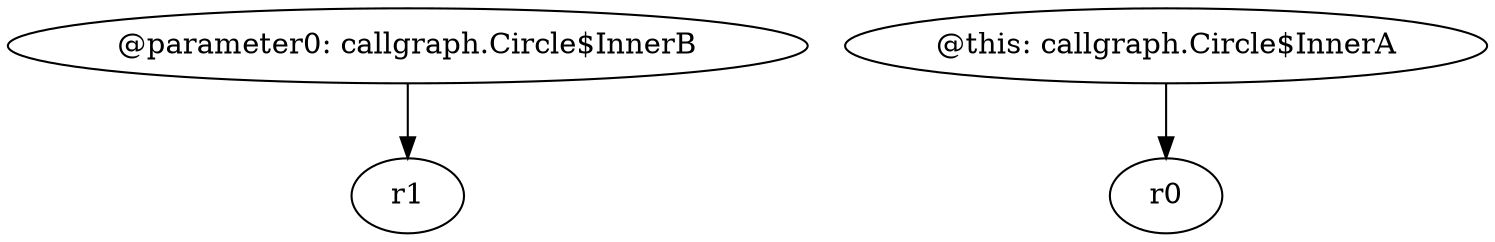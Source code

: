digraph g {
0[label="@parameter0: callgraph.Circle$InnerB"]
1[label="r1"]
0->1[label=""]
2[label="@this: callgraph.Circle$InnerA"]
3[label="r0"]
2->3[label=""]
}
